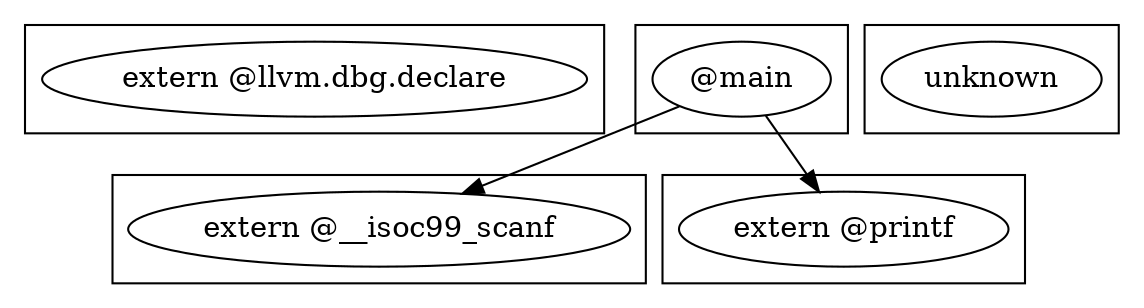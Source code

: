 digraph {
    subgraph cluster_0 {
        1961 [label="extern @llvm.dbg.declare"];
    }
    subgraph cluster_1 {
        28 [label="@main"];
    }
    subgraph cluster_2 {
        1963 [label="extern @__isoc99_scanf"];
    }
    subgraph cluster_3 {
        1962 [label="extern @printf"];
    }
    subgraph cluster_4 {
        -100 [label=unknown];
    }
    28 -> 1962 [label=""];
    28 -> 1963 [label=""];
}